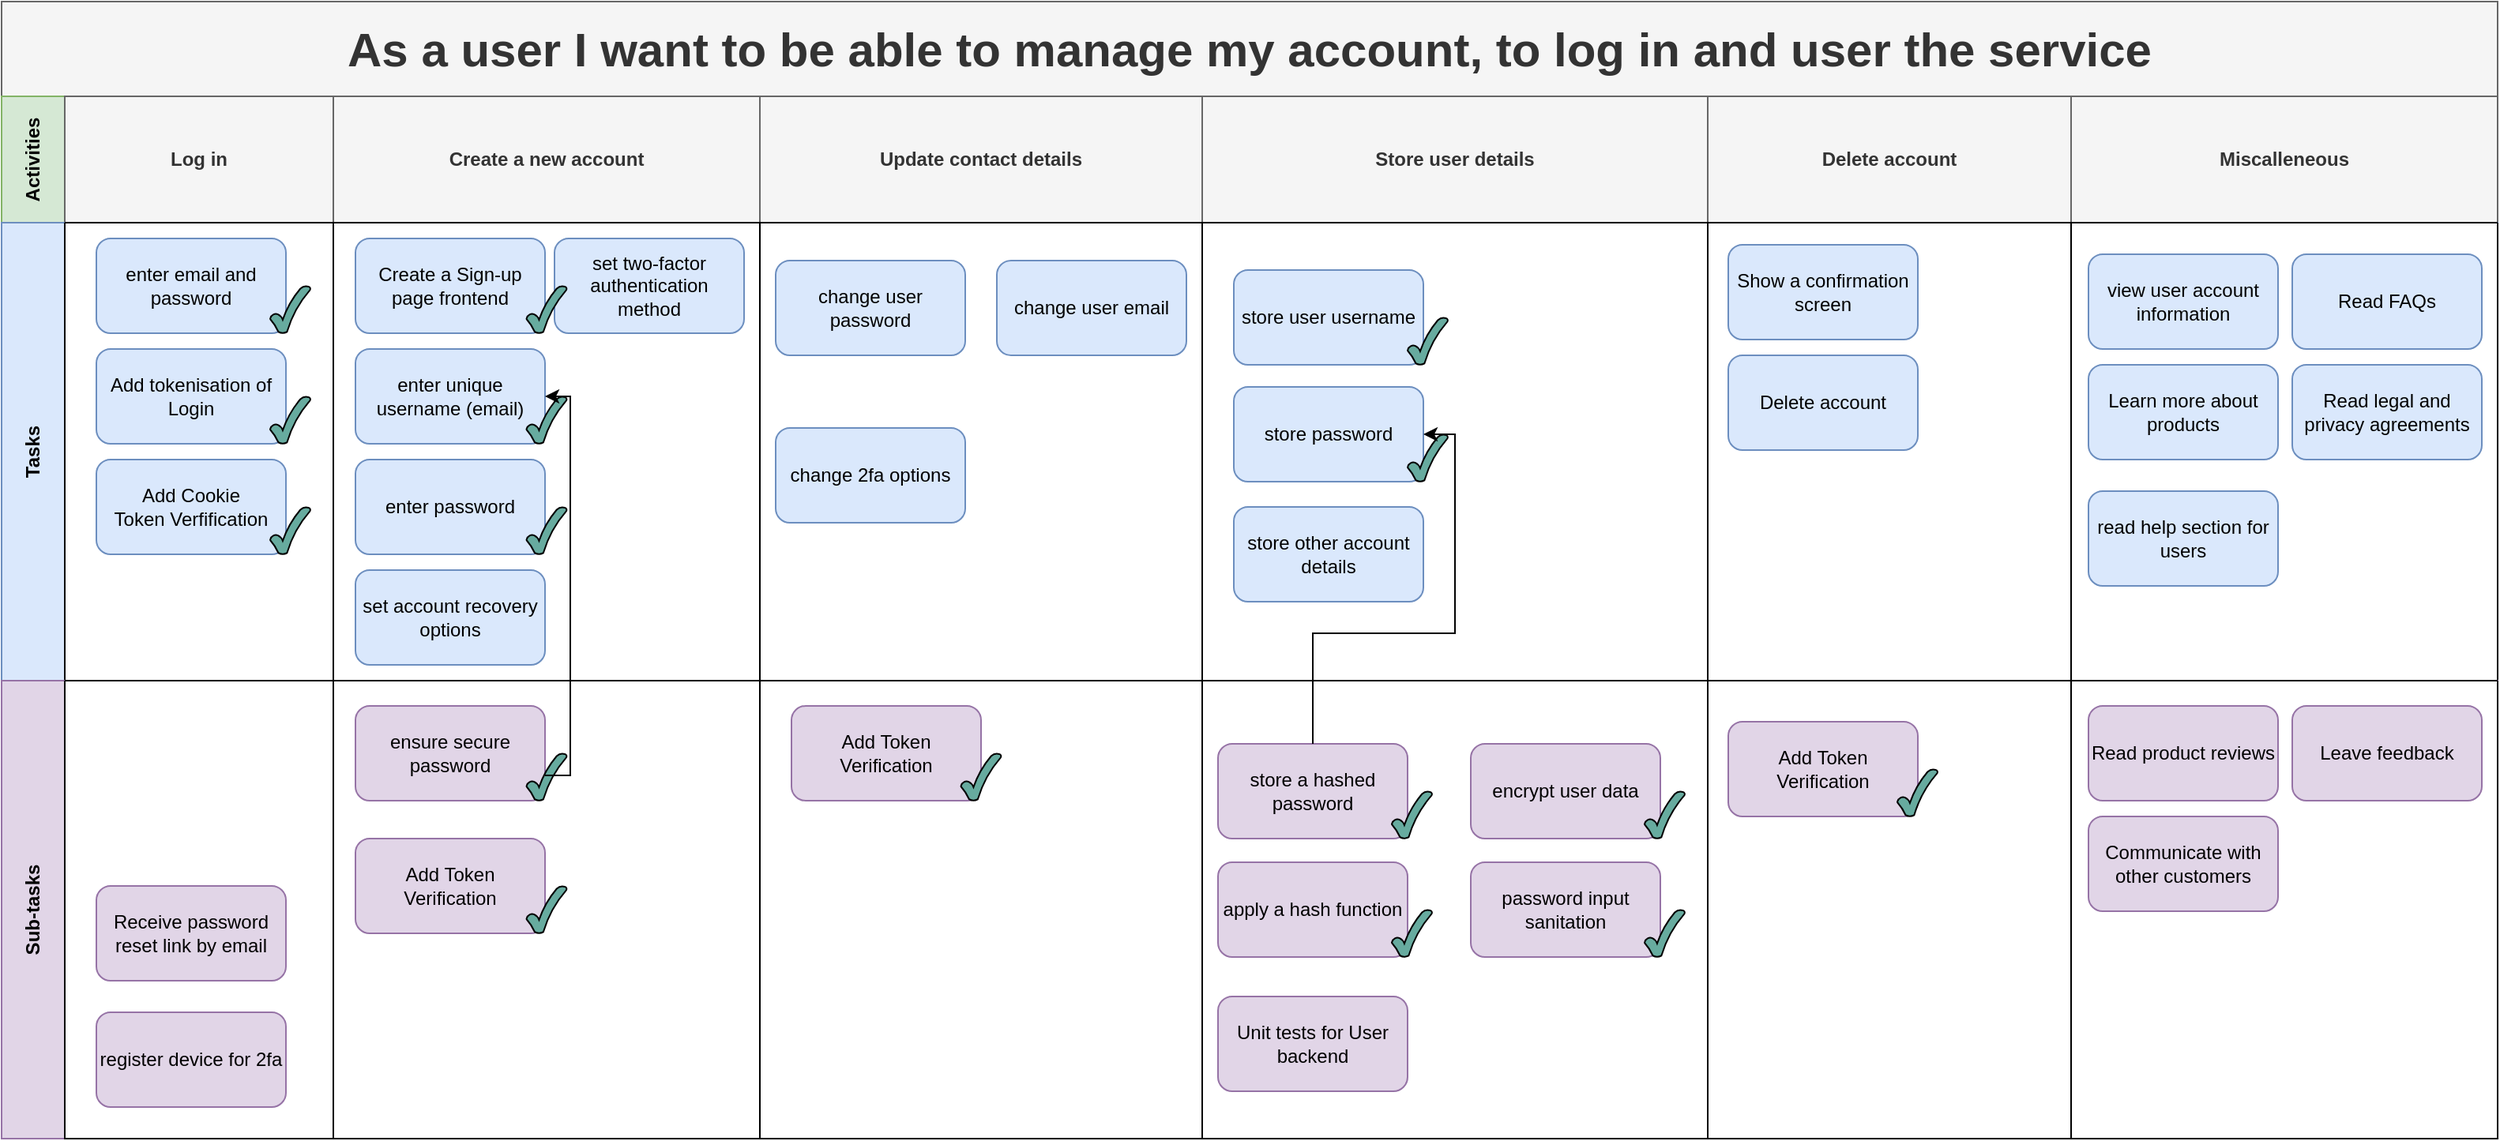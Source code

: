<mxfile version="20.8.10" type="device"><diagram id="iSt6Qmezgcpyq-W9V-Go" name="update-account"><mxGraphModel dx="1434" dy="836" grid="1" gridSize="10" guides="1" tooltips="1" connect="1" arrows="1" fold="1" page="1" pageScale="1" pageWidth="1654" pageHeight="1169" math="0" shadow="0"><root><mxCell id="OtLjK1SxLUBlRe3WaIa--0"/><mxCell id="OtLjK1SxLUBlRe3WaIa--1" parent="OtLjK1SxLUBlRe3WaIa--0"/><mxCell id="OtLjK1SxLUBlRe3WaIa--2" value="As a user I want to be able to manage my account, to log in and user the service" style="shape=table;childLayout=tableLayout;rowLines=0;columnLines=0;startSize=60;html=1;whiteSpace=wrap;collapsible=0;recursiveResize=0;expand=0;pointerEvents=0;fontStyle=1;align=center;labelBackgroundColor=none;strokeWidth=1;fontSize=30;fillColor=#f5f5f5;strokeColor=#666666;fontColor=#333333;" parent="OtLjK1SxLUBlRe3WaIa--1" vertex="1"><mxGeometry x="110" y="160" width="1580" height="720" as="geometry"/></mxCell><mxCell id="OtLjK1SxLUBlRe3WaIa--3" value="Activities" style="swimlane;horizontal=0;points=[[0,0.5],[1,0.5]];portConstraint=eastwest;startSize=40;html=1;whiteSpace=wrap;collapsible=0;recursiveResize=0;expand=0;pointerEvents=0;fontStyle=1;fillColor=#d5e8d4;strokeColor=#82b366;" parent="OtLjK1SxLUBlRe3WaIa--2" vertex="1"><mxGeometry y="60" width="1580" height="80" as="geometry"/></mxCell><mxCell id="OtLjK1SxLUBlRe3WaIa--25" value="Log in" style="swimlane;connectable=0;startSize=80;html=1;whiteSpace=wrap;collapsible=0;recursiveResize=0;expand=0;pointerEvents=0;fillColor=#f5f5f5;strokeColor=#666666;fontColor=#333333;" parent="OtLjK1SxLUBlRe3WaIa--3" vertex="1"><mxGeometry x="40" width="170" height="80" as="geometry"><mxRectangle width="170" height="80" as="alternateBounds"/></mxGeometry></mxCell><mxCell id="OtLjK1SxLUBlRe3WaIa--4" value="Create a new account" style="swimlane;connectable=0;startSize=80;html=1;whiteSpace=wrap;collapsible=0;recursiveResize=0;expand=0;pointerEvents=0;fillColor=#f5f5f5;strokeColor=#666666;fontColor=#333333;" parent="OtLjK1SxLUBlRe3WaIa--3" vertex="1"><mxGeometry x="210" width="270" height="80" as="geometry"><mxRectangle width="270" height="80" as="alternateBounds"/></mxGeometry></mxCell><mxCell id="OtLjK1SxLUBlRe3WaIa--6" value="Update contact details" style="swimlane;connectable=0;startSize=80;html=1;whiteSpace=wrap;collapsible=0;recursiveResize=0;expand=0;pointerEvents=0;fillColor=#f5f5f5;strokeColor=#666666;fontColor=#333333;" parent="OtLjK1SxLUBlRe3WaIa--3" vertex="1"><mxGeometry x="480" width="280" height="80" as="geometry"><mxRectangle width="280" height="80" as="alternateBounds"/></mxGeometry></mxCell><mxCell id="OtLjK1SxLUBlRe3WaIa--18" value="Store user details" style="swimlane;connectable=0;startSize=80;html=1;whiteSpace=wrap;collapsible=0;recursiveResize=0;expand=0;pointerEvents=0;fillColor=#f5f5f5;strokeColor=#666666;fontColor=#333333;" parent="OtLjK1SxLUBlRe3WaIa--3" vertex="1"><mxGeometry x="760" width="320" height="80" as="geometry"><mxRectangle width="320" height="80" as="alternateBounds"/></mxGeometry></mxCell><mxCell id="OtLjK1SxLUBlRe3WaIa--38" value="Delete account" style="swimlane;connectable=0;startSize=80;html=1;whiteSpace=wrap;collapsible=0;recursiveResize=0;expand=0;pointerEvents=0;fillColor=#f5f5f5;strokeColor=#666666;fontColor=#333333;" parent="OtLjK1SxLUBlRe3WaIa--3" vertex="1"><mxGeometry x="1080" width="230" height="80" as="geometry"><mxRectangle width="230" height="80" as="alternateBounds"/></mxGeometry></mxCell><mxCell id="UWbwYJlnjAnOrRLH9oln-0" value="Miscalleneous" style="swimlane;connectable=0;startSize=80;html=1;whiteSpace=wrap;collapsible=0;recursiveResize=0;expand=0;pointerEvents=0;fillColor=#f5f5f5;strokeColor=#666666;fontColor=#333333;" parent="OtLjK1SxLUBlRe3WaIa--3" vertex="1"><mxGeometry x="1310" width="270" height="80" as="geometry"><mxRectangle width="270" height="80" as="alternateBounds"/></mxGeometry></mxCell><mxCell id="OtLjK1SxLUBlRe3WaIa--7" value="Tasks" style="swimlane;horizontal=0;points=[[0,0.5],[1,0.5]];portConstraint=eastwest;startSize=40;html=1;whiteSpace=wrap;collapsible=0;recursiveResize=0;expand=0;pointerEvents=0;fillColor=#dae8fc;strokeColor=#6c8ebf;" parent="OtLjK1SxLUBlRe3WaIa--2" vertex="1"><mxGeometry y="140" width="1580" height="290" as="geometry"/></mxCell><mxCell id="OtLjK1SxLUBlRe3WaIa--26" value="" style="swimlane;connectable=0;startSize=0;html=1;whiteSpace=wrap;collapsible=0;recursiveResize=0;expand=0;pointerEvents=0;" parent="OtLjK1SxLUBlRe3WaIa--7" vertex="1"><mxGeometry x="40" width="170" height="290" as="geometry"><mxRectangle width="170" height="290" as="alternateBounds"/></mxGeometry></mxCell><mxCell id="Ov8VJIWkssecNbbxO09k-58" value="enter email and password" style="rounded=1;whiteSpace=wrap;html=1;strokeWidth=1;fillColor=#dae8fc;strokeColor=#6c8ebf;" parent="OtLjK1SxLUBlRe3WaIa--26" vertex="1"><mxGeometry x="20" y="10" width="120" height="60" as="geometry"/></mxCell><mxCell id="xPG8hBX_rk4bibcD2w5_-2" value="Add Cookie &lt;br&gt;Token Verfification" style="rounded=1;whiteSpace=wrap;html=1;strokeWidth=1;fillColor=#dae8fc;strokeColor=#6c8ebf;" parent="OtLjK1SxLUBlRe3WaIa--26" vertex="1"><mxGeometry x="20" y="150" width="120" height="60" as="geometry"/></mxCell><mxCell id="6LGqBAfxmXVDeGRZ6zMK-3" value="" style="verticalLabelPosition=bottom;verticalAlign=top;html=1;shape=mxgraph.basic.tick;fillColor=#67AB9F;" parent="OtLjK1SxLUBlRe3WaIa--26" vertex="1"><mxGeometry x="130" y="40" width="25.5" height="30" as="geometry"/></mxCell><mxCell id="6LGqBAfxmXVDeGRZ6zMK-15" value="Add tokenisation of Login" style="rounded=1;whiteSpace=wrap;html=1;strokeWidth=1;fillColor=#dae8fc;strokeColor=#6c8ebf;" parent="OtLjK1SxLUBlRe3WaIa--26" vertex="1"><mxGeometry x="20" y="80" width="120" height="60" as="geometry"/></mxCell><mxCell id="6LGqBAfxmXVDeGRZ6zMK-16" value="" style="verticalLabelPosition=bottom;verticalAlign=top;html=1;shape=mxgraph.basic.tick;fillColor=#67AB9F;" parent="OtLjK1SxLUBlRe3WaIa--26" vertex="1"><mxGeometry x="130" y="110" width="25.5" height="30" as="geometry"/></mxCell><mxCell id="6LGqBAfxmXVDeGRZ6zMK-17" value="" style="verticalLabelPosition=bottom;verticalAlign=top;html=1;shape=mxgraph.basic.tick;fillColor=#67AB9F;" parent="OtLjK1SxLUBlRe3WaIa--26" vertex="1"><mxGeometry x="130" y="180" width="25.5" height="30" as="geometry"/></mxCell><mxCell id="OtLjK1SxLUBlRe3WaIa--8" value="" style="swimlane;connectable=0;startSize=0;html=1;whiteSpace=wrap;collapsible=0;recursiveResize=0;expand=0;pointerEvents=0;" parent="OtLjK1SxLUBlRe3WaIa--7" vertex="1"><mxGeometry x="210" width="270" height="290" as="geometry"><mxRectangle width="270" height="290" as="alternateBounds"/></mxGeometry></mxCell><mxCell id="OtLjK1SxLUBlRe3WaIa--41" value="enter unique username (email)" style="rounded=1;whiteSpace=wrap;html=1;strokeWidth=1;fillColor=#dae8fc;strokeColor=#6c8ebf;" parent="OtLjK1SxLUBlRe3WaIa--8" vertex="1"><mxGeometry x="14" y="80" width="120" height="60" as="geometry"/></mxCell><mxCell id="OtLjK1SxLUBlRe3WaIa--43" value="set two-factor authentication method" style="rounded=1;whiteSpace=wrap;html=1;strokeWidth=1;fillColor=#dae8fc;strokeColor=#6c8ebf;" parent="OtLjK1SxLUBlRe3WaIa--8" vertex="1"><mxGeometry x="140" y="10" width="120" height="60" as="geometry"/></mxCell><mxCell id="OtLjK1SxLUBlRe3WaIa--44" value="set account recovery options" style="rounded=1;whiteSpace=wrap;html=1;strokeWidth=1;fillColor=#dae8fc;strokeColor=#6c8ebf;" parent="OtLjK1SxLUBlRe3WaIa--8" vertex="1"><mxGeometry x="14" y="220" width="120" height="60" as="geometry"/></mxCell><mxCell id="UWbwYJlnjAnOrRLH9oln-11" value="enter password" style="rounded=1;whiteSpace=wrap;html=1;strokeWidth=1;fillColor=#dae8fc;strokeColor=#6c8ebf;" parent="OtLjK1SxLUBlRe3WaIa--8" vertex="1"><mxGeometry x="14" y="150" width="120" height="60" as="geometry"/></mxCell><mxCell id="6LGqBAfxmXVDeGRZ6zMK-2" value="Create a Sign-up page frontend" style="rounded=1;whiteSpace=wrap;html=1;strokeWidth=1;fillColor=#dae8fc;strokeColor=#6c8ebf;" parent="OtLjK1SxLUBlRe3WaIa--8" vertex="1"><mxGeometry x="14" y="10" width="120" height="60" as="geometry"/></mxCell><mxCell id="6xKZIe5z7B7r3ofDrBdF-11" value="" style="verticalLabelPosition=bottom;verticalAlign=top;html=1;shape=mxgraph.basic.tick;fillColor=#67AB9F;" parent="OtLjK1SxLUBlRe3WaIa--8" vertex="1"><mxGeometry x="122.25" y="40" width="25.5" height="30" as="geometry"/></mxCell><mxCell id="ILxerKI8rQsPmMuybDdP-1" value="" style="verticalLabelPosition=bottom;verticalAlign=top;html=1;shape=mxgraph.basic.tick;fillColor=#67AB9F;" vertex="1" parent="OtLjK1SxLUBlRe3WaIa--8"><mxGeometry x="122.25" y="110" width="25.5" height="30" as="geometry"/></mxCell><mxCell id="ILxerKI8rQsPmMuybDdP-0" value="" style="verticalLabelPosition=bottom;verticalAlign=top;html=1;shape=mxgraph.basic.tick;fillColor=#67AB9F;" vertex="1" parent="OtLjK1SxLUBlRe3WaIa--8"><mxGeometry x="122.25" y="180" width="25.5" height="30" as="geometry"/></mxCell><mxCell id="OtLjK1SxLUBlRe3WaIa--10" value="" style="swimlane;connectable=0;startSize=0;html=1;whiteSpace=wrap;collapsible=0;recursiveResize=0;expand=0;pointerEvents=0;" parent="OtLjK1SxLUBlRe3WaIa--7" vertex="1"><mxGeometry x="480" width="280" height="290" as="geometry"><mxRectangle width="280" height="290" as="alternateBounds"/></mxGeometry></mxCell><mxCell id="Ov8VJIWkssecNbbxO09k-66" value="change user password" style="rounded=1;whiteSpace=wrap;html=1;strokeWidth=1;fillColor=#dae8fc;strokeColor=#6c8ebf;" parent="OtLjK1SxLUBlRe3WaIa--10" vertex="1"><mxGeometry x="10" y="24" width="120" height="60" as="geometry"/></mxCell><mxCell id="Ov8VJIWkssecNbbxO09k-67" value="change user email" style="rounded=1;whiteSpace=wrap;html=1;strokeWidth=1;fillColor=#dae8fc;strokeColor=#6c8ebf;" parent="OtLjK1SxLUBlRe3WaIa--10" vertex="1"><mxGeometry x="150" y="24" width="120" height="60" as="geometry"/></mxCell><mxCell id="Ov8VJIWkssecNbbxO09k-68" value="change 2fa options" style="rounded=1;whiteSpace=wrap;html=1;strokeWidth=1;fillColor=#dae8fc;strokeColor=#6c8ebf;" parent="OtLjK1SxLUBlRe3WaIa--10" vertex="1"><mxGeometry x="10" y="130" width="120" height="60" as="geometry"/></mxCell><mxCell id="OtLjK1SxLUBlRe3WaIa--19" style="swimlane;connectable=0;startSize=0;html=1;whiteSpace=wrap;collapsible=0;recursiveResize=0;expand=0;pointerEvents=0;" parent="OtLjK1SxLUBlRe3WaIa--7" vertex="1"><mxGeometry x="760" width="320" height="290" as="geometry"><mxRectangle width="320" height="290" as="alternateBounds"/></mxGeometry></mxCell><mxCell id="Ov8VJIWkssecNbbxO09k-72" value="store user username" style="rounded=1;whiteSpace=wrap;html=1;strokeWidth=1;fillColor=#dae8fc;strokeColor=#6c8ebf;" parent="OtLjK1SxLUBlRe3WaIa--19" vertex="1"><mxGeometry x="20" y="30" width="120" height="60" as="geometry"/></mxCell><mxCell id="Ov8VJIWkssecNbbxO09k-73" value="store password" style="rounded=1;whiteSpace=wrap;html=1;strokeWidth=1;fillColor=#dae8fc;strokeColor=#6c8ebf;" parent="OtLjK1SxLUBlRe3WaIa--19" vertex="1"><mxGeometry x="20" y="104" width="120" height="60" as="geometry"/></mxCell><mxCell id="Ov8VJIWkssecNbbxO09k-74" value="store other account details" style="rounded=1;whiteSpace=wrap;html=1;strokeWidth=1;fillColor=#dae8fc;strokeColor=#6c8ebf;" parent="OtLjK1SxLUBlRe3WaIa--19" vertex="1"><mxGeometry x="20" y="180" width="120" height="60" as="geometry"/></mxCell><mxCell id="fdAYS0UzhRyEGcFGXiGt-4" value="" style="verticalLabelPosition=bottom;verticalAlign=top;html=1;shape=mxgraph.basic.tick;fillColor=#67AB9F;" parent="OtLjK1SxLUBlRe3WaIa--19" vertex="1"><mxGeometry x="130" y="134" width="25.5" height="30" as="geometry"/></mxCell><mxCell id="fdAYS0UzhRyEGcFGXiGt-5" value="" style="verticalLabelPosition=bottom;verticalAlign=top;html=1;shape=mxgraph.basic.tick;fillColor=#67AB9F;" parent="OtLjK1SxLUBlRe3WaIa--19" vertex="1"><mxGeometry x="130" y="60" width="25.5" height="30" as="geometry"/></mxCell><mxCell id="OtLjK1SxLUBlRe3WaIa--39" style="swimlane;connectable=0;startSize=0;html=1;whiteSpace=wrap;collapsible=0;recursiveResize=0;expand=0;pointerEvents=0;" parent="OtLjK1SxLUBlRe3WaIa--7" vertex="1"><mxGeometry x="1080" width="230" height="290" as="geometry"><mxRectangle width="230" height="290" as="alternateBounds"/></mxGeometry></mxCell><mxCell id="UWbwYJlnjAnOrRLH9oln-18" value="Show a confirmation screen" style="rounded=1;whiteSpace=wrap;html=1;strokeWidth=1;fillColor=#dae8fc;strokeColor=#6c8ebf;" parent="OtLjK1SxLUBlRe3WaIa--39" vertex="1"><mxGeometry x="13" y="14" width="120" height="60" as="geometry"/></mxCell><mxCell id="UWbwYJlnjAnOrRLH9oln-19" value="Delete account" style="rounded=1;whiteSpace=wrap;html=1;strokeWidth=1;fillColor=#dae8fc;strokeColor=#6c8ebf;" parent="OtLjK1SxLUBlRe3WaIa--39" vertex="1"><mxGeometry x="13" y="84" width="120" height="60" as="geometry"/></mxCell><mxCell id="UWbwYJlnjAnOrRLH9oln-1" style="swimlane;connectable=0;startSize=0;html=1;whiteSpace=wrap;collapsible=0;recursiveResize=0;expand=0;pointerEvents=0;" parent="OtLjK1SxLUBlRe3WaIa--7" vertex="1"><mxGeometry x="1310" width="270" height="290" as="geometry"><mxRectangle width="270" height="290" as="alternateBounds"/></mxGeometry></mxCell><mxCell id="UWbwYJlnjAnOrRLH9oln-21" value="Read FAQs" style="rounded=1;whiteSpace=wrap;html=1;strokeWidth=1;fillColor=#dae8fc;strokeColor=#6c8ebf;" parent="UWbwYJlnjAnOrRLH9oln-1" vertex="1"><mxGeometry x="140" y="20" width="120" height="60" as="geometry"/></mxCell><mxCell id="UWbwYJlnjAnOrRLH9oln-23" value="Read legal and privacy agreements" style="rounded=1;whiteSpace=wrap;html=1;strokeWidth=1;fillColor=#dae8fc;strokeColor=#6c8ebf;" parent="UWbwYJlnjAnOrRLH9oln-1" vertex="1"><mxGeometry x="140" y="90" width="120" height="60" as="geometry"/></mxCell><mxCell id="UWbwYJlnjAnOrRLH9oln-26" value="Learn more about products" style="rounded=1;whiteSpace=wrap;html=1;strokeWidth=1;fillColor=#dae8fc;strokeColor=#6c8ebf;" parent="UWbwYJlnjAnOrRLH9oln-1" vertex="1"><mxGeometry x="11" y="90" width="120" height="60" as="geometry"/></mxCell><mxCell id="Ov8VJIWkssecNbbxO09k-80" value="read help section for users" style="rounded=1;whiteSpace=wrap;html=1;strokeWidth=1;fillColor=#dae8fc;strokeColor=#6c8ebf;" parent="UWbwYJlnjAnOrRLH9oln-1" vertex="1"><mxGeometry x="11" y="170" width="120" height="60" as="geometry"/></mxCell><mxCell id="Ov8VJIWkssecNbbxO09k-83" value="view user account information" style="rounded=1;whiteSpace=wrap;html=1;strokeWidth=1;fillColor=#dae8fc;strokeColor=#6c8ebf;" parent="UWbwYJlnjAnOrRLH9oln-1" vertex="1"><mxGeometry x="11" y="20" width="120" height="60" as="geometry"/></mxCell><mxCell id="OtLjK1SxLUBlRe3WaIa--11" value="Sub-tasks" style="swimlane;horizontal=0;points=[[0,0.5],[1,0.5]];portConstraint=eastwest;startSize=40;html=1;whiteSpace=wrap;collapsible=0;recursiveResize=0;expand=0;pointerEvents=0;fillColor=#e1d5e7;strokeColor=#9673a6;" parent="OtLjK1SxLUBlRe3WaIa--2" vertex="1"><mxGeometry y="430" width="1580" height="290" as="geometry"/></mxCell><mxCell id="OtLjK1SxLUBlRe3WaIa--27" style="swimlane;connectable=0;startSize=0;html=1;whiteSpace=wrap;collapsible=0;recursiveResize=0;expand=0;pointerEvents=0;" parent="OtLjK1SxLUBlRe3WaIa--11" vertex="1"><mxGeometry x="40" width="170" height="290" as="geometry"><mxRectangle width="170" height="290" as="alternateBounds"/></mxGeometry></mxCell><mxCell id="UWbwYJlnjAnOrRLH9oln-12" value="Receive password reset link by email" style="rounded=1;whiteSpace=wrap;html=1;strokeWidth=1;fillColor=#e1d5e7;strokeColor=#9673a6;" parent="OtLjK1SxLUBlRe3WaIa--27" vertex="1"><mxGeometry x="20" y="130" width="120" height="60" as="geometry"/></mxCell><mxCell id="Ov8VJIWkssecNbbxO09k-65" value="register device for 2fa" style="rounded=1;whiteSpace=wrap;html=1;strokeWidth=1;fillColor=#e1d5e7;strokeColor=#9673a6;" parent="OtLjK1SxLUBlRe3WaIa--27" vertex="1"><mxGeometry x="20" y="210" width="120" height="60" as="geometry"/></mxCell><mxCell id="OtLjK1SxLUBlRe3WaIa--12" value="" style="swimlane;connectable=0;startSize=0;html=1;whiteSpace=wrap;collapsible=0;recursiveResize=0;expand=0;pointerEvents=0;" parent="OtLjK1SxLUBlRe3WaIa--11" vertex="1"><mxGeometry x="210" width="270" height="290" as="geometry"><mxRectangle width="270" height="290" as="alternateBounds"/></mxGeometry></mxCell><mxCell id="OtLjK1SxLUBlRe3WaIa--42" value="ensure secure password" style="rounded=1;whiteSpace=wrap;html=1;strokeWidth=1;fillColor=#e1d5e7;strokeColor=#9673a6;" parent="OtLjK1SxLUBlRe3WaIa--12" vertex="1"><mxGeometry x="14" y="16" width="120" height="60" as="geometry"/></mxCell><mxCell id="6xKZIe5z7B7r3ofDrBdF-2" value="Add Token Verification" style="rounded=1;whiteSpace=wrap;html=1;strokeWidth=1;fillColor=#e1d5e7;strokeColor=#9673a6;" parent="OtLjK1SxLUBlRe3WaIa--12" vertex="1"><mxGeometry x="14" y="100" width="120" height="60" as="geometry"/></mxCell><mxCell id="6xKZIe5z7B7r3ofDrBdF-3" value="" style="verticalLabelPosition=bottom;verticalAlign=top;html=1;shape=mxgraph.basic.tick;fillColor=#67AB9F;" parent="OtLjK1SxLUBlRe3WaIa--12" vertex="1"><mxGeometry x="122.25" y="46" width="25.5" height="30" as="geometry"/></mxCell><mxCell id="6xKZIe5z7B7r3ofDrBdF-6" value="" style="verticalLabelPosition=bottom;verticalAlign=top;html=1;shape=mxgraph.basic.tick;fillColor=#67AB9F;" parent="OtLjK1SxLUBlRe3WaIa--12" vertex="1"><mxGeometry x="122.25" y="130" width="25.5" height="30" as="geometry"/></mxCell><mxCell id="OtLjK1SxLUBlRe3WaIa--14" value="" style="swimlane;connectable=0;startSize=0;html=1;whiteSpace=wrap;collapsible=0;recursiveResize=0;expand=0;pointerEvents=0;" parent="OtLjK1SxLUBlRe3WaIa--11" vertex="1"><mxGeometry x="480" width="280" height="290" as="geometry"><mxRectangle width="280" height="290" as="alternateBounds"/></mxGeometry></mxCell><mxCell id="6xKZIe5z7B7r3ofDrBdF-1" value="Add Token Verification" style="rounded=1;whiteSpace=wrap;html=1;strokeWidth=1;fillColor=#e1d5e7;strokeColor=#9673a6;" parent="OtLjK1SxLUBlRe3WaIa--14" vertex="1"><mxGeometry x="20" y="16" width="120" height="60" as="geometry"/></mxCell><mxCell id="6xKZIe5z7B7r3ofDrBdF-7" value="" style="verticalLabelPosition=bottom;verticalAlign=top;html=1;shape=mxgraph.basic.tick;fillColor=#67AB9F;" parent="OtLjK1SxLUBlRe3WaIa--14" vertex="1"><mxGeometry x="127.25" y="46" width="25.5" height="30" as="geometry"/></mxCell><mxCell id="OtLjK1SxLUBlRe3WaIa--20" style="swimlane;connectable=0;startSize=0;html=1;whiteSpace=wrap;collapsible=0;recursiveResize=0;expand=0;pointerEvents=0;" parent="OtLjK1SxLUBlRe3WaIa--11" vertex="1"><mxGeometry x="760" width="320" height="290" as="geometry"><mxRectangle width="320" height="290" as="alternateBounds"/></mxGeometry></mxCell><mxCell id="Ov8VJIWkssecNbbxO09k-76" value="apply a hash function " style="rounded=1;whiteSpace=wrap;html=1;strokeWidth=1;fillColor=#e1d5e7;strokeColor=#9673a6;" parent="OtLjK1SxLUBlRe3WaIa--20" vertex="1"><mxGeometry x="10" y="115" width="120" height="60" as="geometry"/></mxCell><mxCell id="Ov8VJIWkssecNbbxO09k-77" value="store a hashed password" style="rounded=1;whiteSpace=wrap;html=1;strokeWidth=1;fillColor=#e1d5e7;strokeColor=#9673a6;" parent="OtLjK1SxLUBlRe3WaIa--20" vertex="1"><mxGeometry x="10" y="40" width="120" height="60" as="geometry"/></mxCell><mxCell id="Ov8VJIWkssecNbbxO09k-78" value="encrypt user data" style="rounded=1;whiteSpace=wrap;html=1;strokeWidth=1;fillColor=#e1d5e7;strokeColor=#9673a6;" parent="OtLjK1SxLUBlRe3WaIa--20" vertex="1"><mxGeometry x="170" y="40" width="120" height="60" as="geometry"/></mxCell><mxCell id="fdAYS0UzhRyEGcFGXiGt-0" value="password input sanitation" style="rounded=1;whiteSpace=wrap;html=1;strokeWidth=1;fillColor=#e1d5e7;strokeColor=#9673a6;" parent="OtLjK1SxLUBlRe3WaIa--20" vertex="1"><mxGeometry x="170" y="115" width="120" height="60" as="geometry"/></mxCell><mxCell id="fdAYS0UzhRyEGcFGXiGt-1" value="Unit tests for User backend" style="rounded=1;whiteSpace=wrap;html=1;strokeWidth=1;fillColor=#e1d5e7;strokeColor=#9673a6;" parent="OtLjK1SxLUBlRe3WaIa--20" vertex="1"><mxGeometry x="10" y="200" width="120" height="60" as="geometry"/></mxCell><mxCell id="fdAYS0UzhRyEGcFGXiGt-7" value="" style="verticalLabelPosition=bottom;verticalAlign=top;html=1;shape=mxgraph.basic.tick;fillColor=#67AB9F;" parent="OtLjK1SxLUBlRe3WaIa--20" vertex="1"><mxGeometry x="120" y="70" width="25.5" height="30" as="geometry"/></mxCell><mxCell id="fdAYS0UzhRyEGcFGXiGt-8" value="" style="verticalLabelPosition=bottom;verticalAlign=top;html=1;shape=mxgraph.basic.tick;fillColor=#67AB9F;" parent="OtLjK1SxLUBlRe3WaIa--20" vertex="1"><mxGeometry x="120" y="145" width="25.5" height="30" as="geometry"/></mxCell><mxCell id="fdAYS0UzhRyEGcFGXiGt-9" value="" style="verticalLabelPosition=bottom;verticalAlign=top;html=1;shape=mxgraph.basic.tick;fillColor=#67AB9F;" parent="OtLjK1SxLUBlRe3WaIa--20" vertex="1"><mxGeometry x="280" y="70" width="25.5" height="30" as="geometry"/></mxCell><mxCell id="xPG8hBX_rk4bibcD2w5_-3" value="" style="verticalLabelPosition=bottom;verticalAlign=top;html=1;shape=mxgraph.basic.tick;fillColor=#67AB9F;" parent="OtLjK1SxLUBlRe3WaIa--20" vertex="1"><mxGeometry x="280" y="145" width="25.5" height="30" as="geometry"/></mxCell><mxCell id="OtLjK1SxLUBlRe3WaIa--40" style="swimlane;connectable=0;startSize=0;html=1;whiteSpace=wrap;collapsible=0;recursiveResize=0;expand=0;pointerEvents=0;" parent="OtLjK1SxLUBlRe3WaIa--11" vertex="1"><mxGeometry x="1080" width="230" height="290" as="geometry"><mxRectangle width="230" height="290" as="alternateBounds"/></mxGeometry></mxCell><mxCell id="6xKZIe5z7B7r3ofDrBdF-0" value="Add Token Verification" style="rounded=1;whiteSpace=wrap;html=1;strokeWidth=1;fillColor=#e1d5e7;strokeColor=#9673a6;" parent="OtLjK1SxLUBlRe3WaIa--40" vertex="1"><mxGeometry x="13" y="26" width="120" height="60" as="geometry"/></mxCell><mxCell id="6xKZIe5z7B7r3ofDrBdF-8" value="" style="verticalLabelPosition=bottom;verticalAlign=top;html=1;shape=mxgraph.basic.tick;fillColor=#67AB9F;" parent="OtLjK1SxLUBlRe3WaIa--40" vertex="1"><mxGeometry x="120" y="56" width="25.5" height="30" as="geometry"/></mxCell><mxCell id="UWbwYJlnjAnOrRLH9oln-2" style="swimlane;connectable=0;startSize=0;html=1;whiteSpace=wrap;collapsible=0;recursiveResize=0;expand=0;pointerEvents=0;" parent="OtLjK1SxLUBlRe3WaIa--11" vertex="1"><mxGeometry x="1310" width="270" height="290" as="geometry"><mxRectangle width="270" height="290" as="alternateBounds"/></mxGeometry></mxCell><mxCell id="UWbwYJlnjAnOrRLH9oln-29" value="Read product reviews" style="rounded=1;whiteSpace=wrap;html=1;strokeWidth=1;fillColor=#e1d5e7;strokeColor=#9673a6;" parent="UWbwYJlnjAnOrRLH9oln-2" vertex="1"><mxGeometry x="11" y="16" width="120" height="60" as="geometry"/></mxCell><mxCell id="UWbwYJlnjAnOrRLH9oln-30" value="Communicate with other customers" style="rounded=1;whiteSpace=wrap;html=1;strokeWidth=1;fillColor=#e1d5e7;strokeColor=#9673a6;" parent="UWbwYJlnjAnOrRLH9oln-2" vertex="1"><mxGeometry x="11" y="86" width="120" height="60" as="geometry"/></mxCell><mxCell id="UWbwYJlnjAnOrRLH9oln-31" value="Leave feedback" style="rounded=1;whiteSpace=wrap;html=1;strokeWidth=1;fillColor=#e1d5e7;strokeColor=#9673a6;" parent="UWbwYJlnjAnOrRLH9oln-2" vertex="1"><mxGeometry x="140" y="16" width="120" height="60" as="geometry"/></mxCell><mxCell id="Ov8VJIWkssecNbbxO09k-62" style="edgeStyle=orthogonalEdgeStyle;rounded=0;orthogonalLoop=1;jettySize=auto;html=1;entryX=1;entryY=0.5;entryDx=0;entryDy=0;" parent="OtLjK1SxLUBlRe3WaIa--2" source="OtLjK1SxLUBlRe3WaIa--42" target="OtLjK1SxLUBlRe3WaIa--41" edge="1"><mxGeometry relative="1" as="geometry"><Array as="points"><mxPoint x="360" y="490"/><mxPoint x="360" y="250"/></Array></mxGeometry></mxCell><mxCell id="Ov8VJIWkssecNbbxO09k-82" style="edgeStyle=orthogonalEdgeStyle;rounded=0;orthogonalLoop=1;jettySize=auto;html=1;exitX=0.5;exitY=0;exitDx=0;exitDy=0;entryX=1;entryY=0.5;entryDx=0;entryDy=0;" parent="OtLjK1SxLUBlRe3WaIa--2" source="Ov8VJIWkssecNbbxO09k-77" target="Ov8VJIWkssecNbbxO09k-73" edge="1"><mxGeometry relative="1" as="geometry"><Array as="points"><mxPoint x="830" y="400"/><mxPoint x="920" y="400"/><mxPoint x="920" y="274"/></Array></mxGeometry></mxCell></root></mxGraphModel></diagram></mxfile>